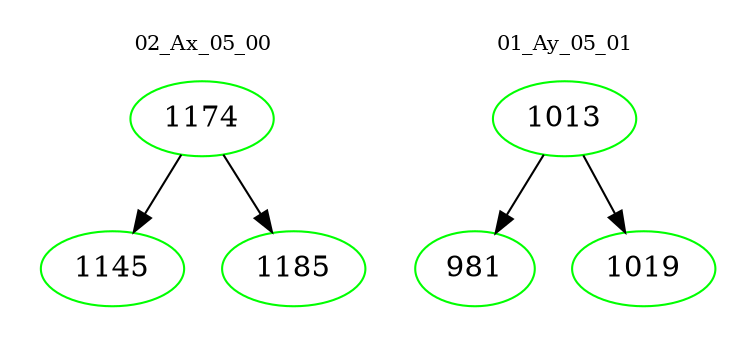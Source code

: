 digraph{
subgraph cluster_0 {
color = white
label = "02_Ax_05_00";
fontsize=10;
T0_1174 [label="1174", color="green"]
T0_1174 -> T0_1145 [color="black"]
T0_1145 [label="1145", color="green"]
T0_1174 -> T0_1185 [color="black"]
T0_1185 [label="1185", color="green"]
}
subgraph cluster_1 {
color = white
label = "01_Ay_05_01";
fontsize=10;
T1_1013 [label="1013", color="green"]
T1_1013 -> T1_981 [color="black"]
T1_981 [label="981", color="green"]
T1_1013 -> T1_1019 [color="black"]
T1_1019 [label="1019", color="green"]
}
}
